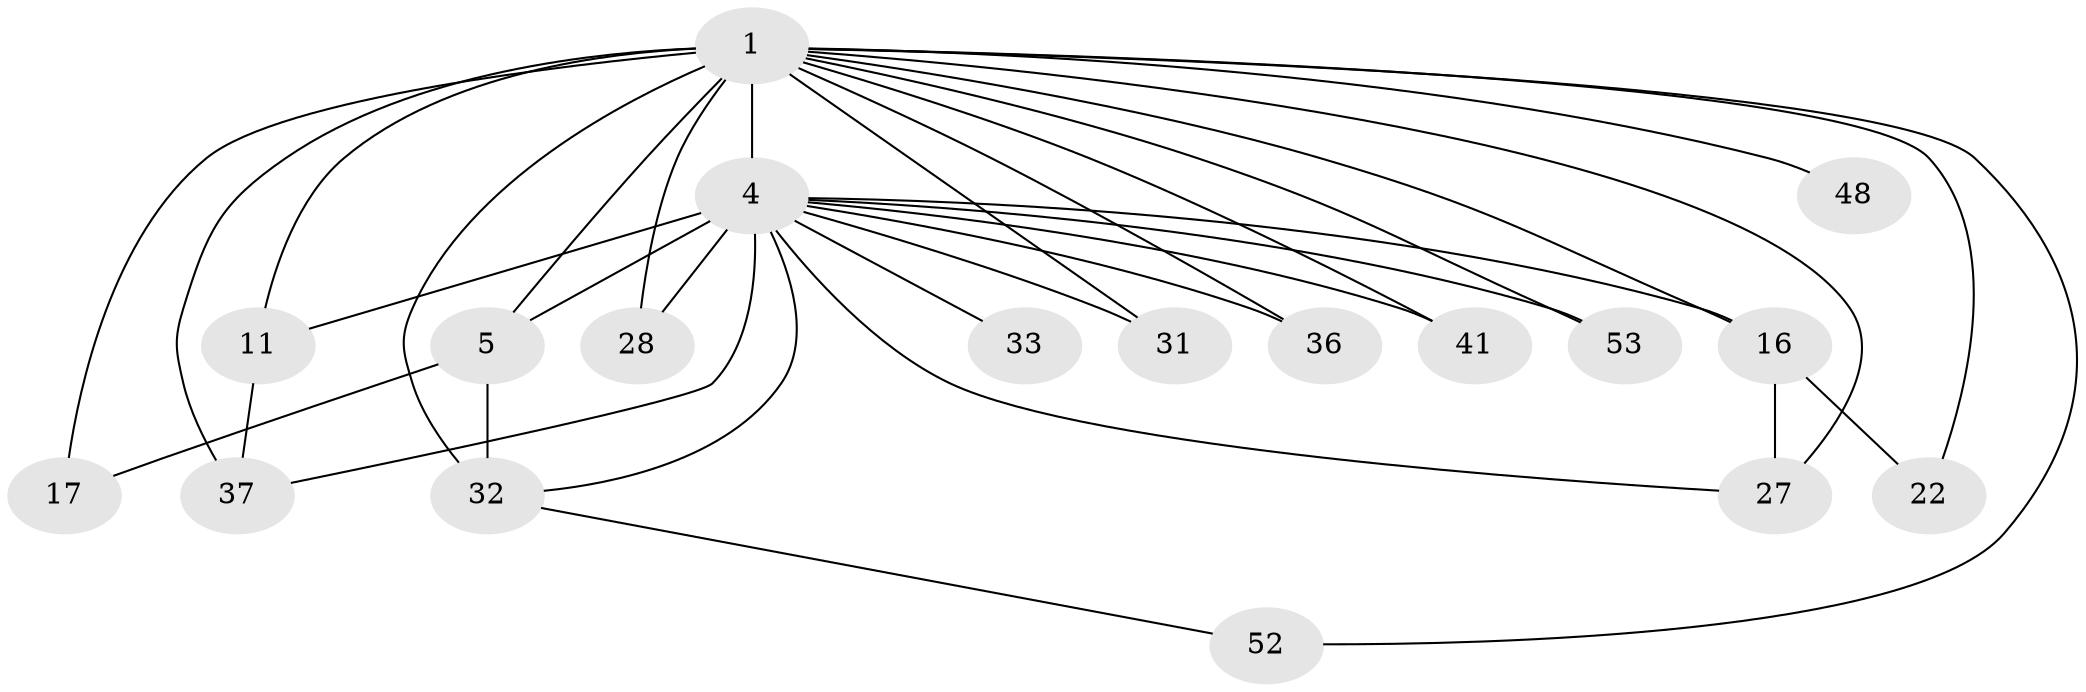 // original degree distribution, {16: 0.016129032258064516, 11: 0.016129032258064516, 17: 0.03225806451612903, 15: 0.016129032258064516, 14: 0.04838709677419355, 12: 0.016129032258064516, 22: 0.016129032258064516, 4: 0.14516129032258066, 2: 0.45161290322580644, 7: 0.016129032258064516, 6: 0.016129032258064516, 3: 0.1935483870967742, 5: 0.016129032258064516}
// Generated by graph-tools (version 1.1) at 2025/17/03/04/25 18:17:33]
// undirected, 18 vertices, 34 edges
graph export_dot {
graph [start="1"]
  node [color=gray90,style=filled];
  1 [super="+3+6+12+20+35+29+2+50"];
  4 [super="+10+13+14+18"];
  5 [super="+47"];
  11 [super="+25"];
  16 [super="+44+51+21"];
  17 [super="+19+40"];
  22;
  27;
  28;
  31 [super="+55"];
  32 [super="+45+39"];
  33;
  36 [super="+62"];
  37 [super="+57+60"];
  41;
  48;
  52;
  53;
  1 -- 4 [weight=20];
  1 -- 5 [weight=10];
  1 -- 36 [weight=2];
  1 -- 11 [weight=4];
  1 -- 17 [weight=4];
  1 -- 32 [weight=2];
  1 -- 37 [weight=2];
  1 -- 16 [weight=5];
  1 -- 48 [weight=2];
  1 -- 31 [weight=3];
  1 -- 53;
  1 -- 27;
  1 -- 41;
  1 -- 52;
  1 -- 22;
  1 -- 28;
  4 -- 5 [weight=2];
  4 -- 53;
  4 -- 27;
  4 -- 31;
  4 -- 33;
  4 -- 36;
  4 -- 41;
  4 -- 37;
  4 -- 32;
  4 -- 28;
  4 -- 16 [weight=2];
  4 -- 11 [weight=2];
  5 -- 32;
  5 -- 17;
  11 -- 37;
  16 -- 22;
  16 -- 27;
  32 -- 52;
}
